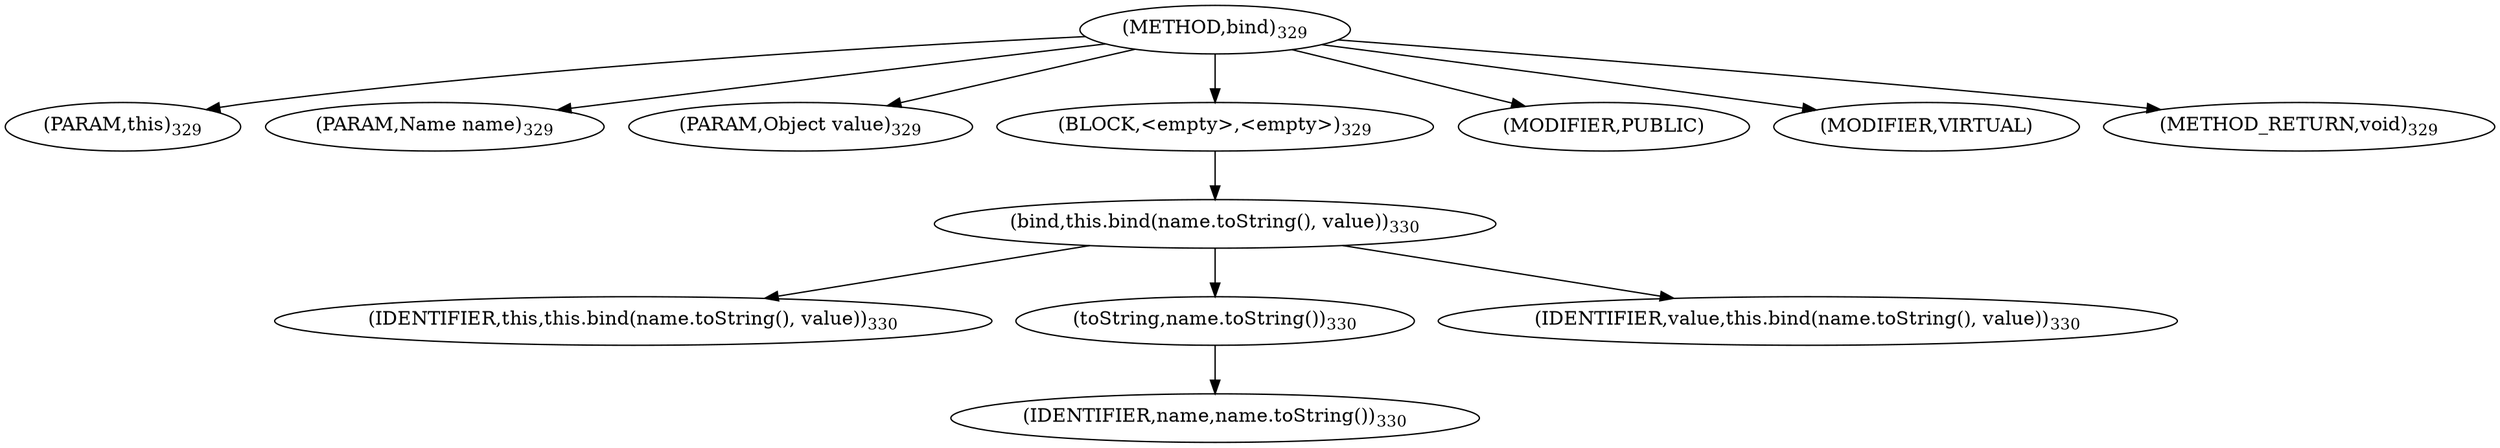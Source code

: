 digraph "bind" {  
"1170" [label = <(METHOD,bind)<SUB>329</SUB>> ]
"60" [label = <(PARAM,this)<SUB>329</SUB>> ]
"1171" [label = <(PARAM,Name name)<SUB>329</SUB>> ]
"1172" [label = <(PARAM,Object value)<SUB>329</SUB>> ]
"1173" [label = <(BLOCK,&lt;empty&gt;,&lt;empty&gt;)<SUB>329</SUB>> ]
"1174" [label = <(bind,this.bind(name.toString(), value))<SUB>330</SUB>> ]
"59" [label = <(IDENTIFIER,this,this.bind(name.toString(), value))<SUB>330</SUB>> ]
"1175" [label = <(toString,name.toString())<SUB>330</SUB>> ]
"1176" [label = <(IDENTIFIER,name,name.toString())<SUB>330</SUB>> ]
"1177" [label = <(IDENTIFIER,value,this.bind(name.toString(), value))<SUB>330</SUB>> ]
"1178" [label = <(MODIFIER,PUBLIC)> ]
"1179" [label = <(MODIFIER,VIRTUAL)> ]
"1180" [label = <(METHOD_RETURN,void)<SUB>329</SUB>> ]
  "1170" -> "60" 
  "1170" -> "1171" 
  "1170" -> "1172" 
  "1170" -> "1173" 
  "1170" -> "1178" 
  "1170" -> "1179" 
  "1170" -> "1180" 
  "1173" -> "1174" 
  "1174" -> "59" 
  "1174" -> "1175" 
  "1174" -> "1177" 
  "1175" -> "1176" 
}
